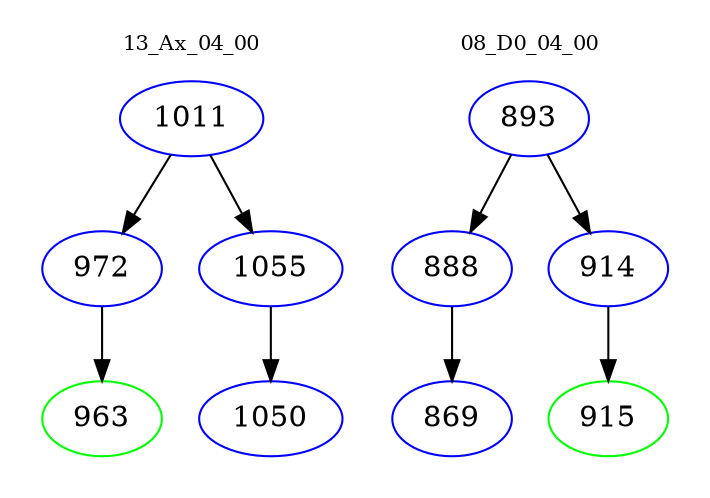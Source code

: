 digraph{
subgraph cluster_0 {
color = white
label = "13_Ax_04_00";
fontsize=10;
T0_1011 [label="1011", color="blue"]
T0_1011 -> T0_972 [color="black"]
T0_972 [label="972", color="blue"]
T0_972 -> T0_963 [color="black"]
T0_963 [label="963", color="green"]
T0_1011 -> T0_1055 [color="black"]
T0_1055 [label="1055", color="blue"]
T0_1055 -> T0_1050 [color="black"]
T0_1050 [label="1050", color="blue"]
}
subgraph cluster_1 {
color = white
label = "08_D0_04_00";
fontsize=10;
T1_893 [label="893", color="blue"]
T1_893 -> T1_888 [color="black"]
T1_888 [label="888", color="blue"]
T1_888 -> T1_869 [color="black"]
T1_869 [label="869", color="blue"]
T1_893 -> T1_914 [color="black"]
T1_914 [label="914", color="blue"]
T1_914 -> T1_915 [color="black"]
T1_915 [label="915", color="green"]
}
}
